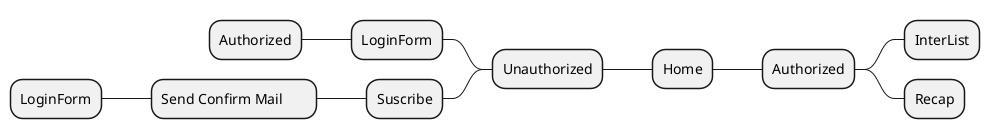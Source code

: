 @startmindmap
+ Home
-- Unauthorized
--- LoginForm
---- Authorized
--- Suscribe
---- Send Confirm Mail\t
----- LoginForm
++ Authorized
+++ InterList
+++ Recap
@endmindmap